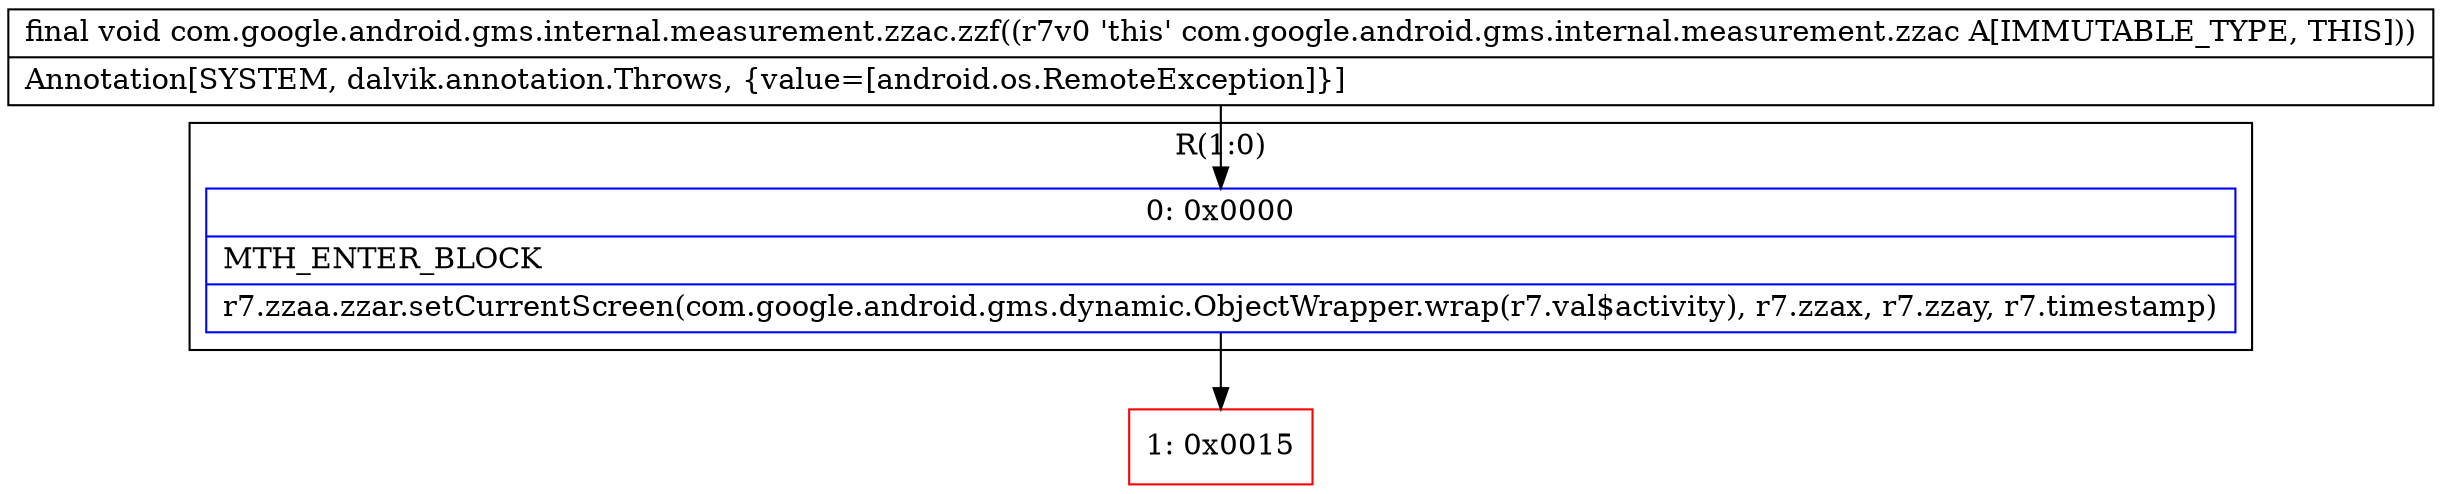 digraph "CFG forcom.google.android.gms.internal.measurement.zzac.zzf()V" {
subgraph cluster_Region_1030280552 {
label = "R(1:0)";
node [shape=record,color=blue];
Node_0 [shape=record,label="{0\:\ 0x0000|MTH_ENTER_BLOCK\l|r7.zzaa.zzar.setCurrentScreen(com.google.android.gms.dynamic.ObjectWrapper.wrap(r7.val$activity), r7.zzax, r7.zzay, r7.timestamp)\l}"];
}
Node_1 [shape=record,color=red,label="{1\:\ 0x0015}"];
MethodNode[shape=record,label="{final void com.google.android.gms.internal.measurement.zzac.zzf((r7v0 'this' com.google.android.gms.internal.measurement.zzac A[IMMUTABLE_TYPE, THIS]))  | Annotation[SYSTEM, dalvik.annotation.Throws, \{value=[android.os.RemoteException]\}]\l}"];
MethodNode -> Node_0;
Node_0 -> Node_1;
}

